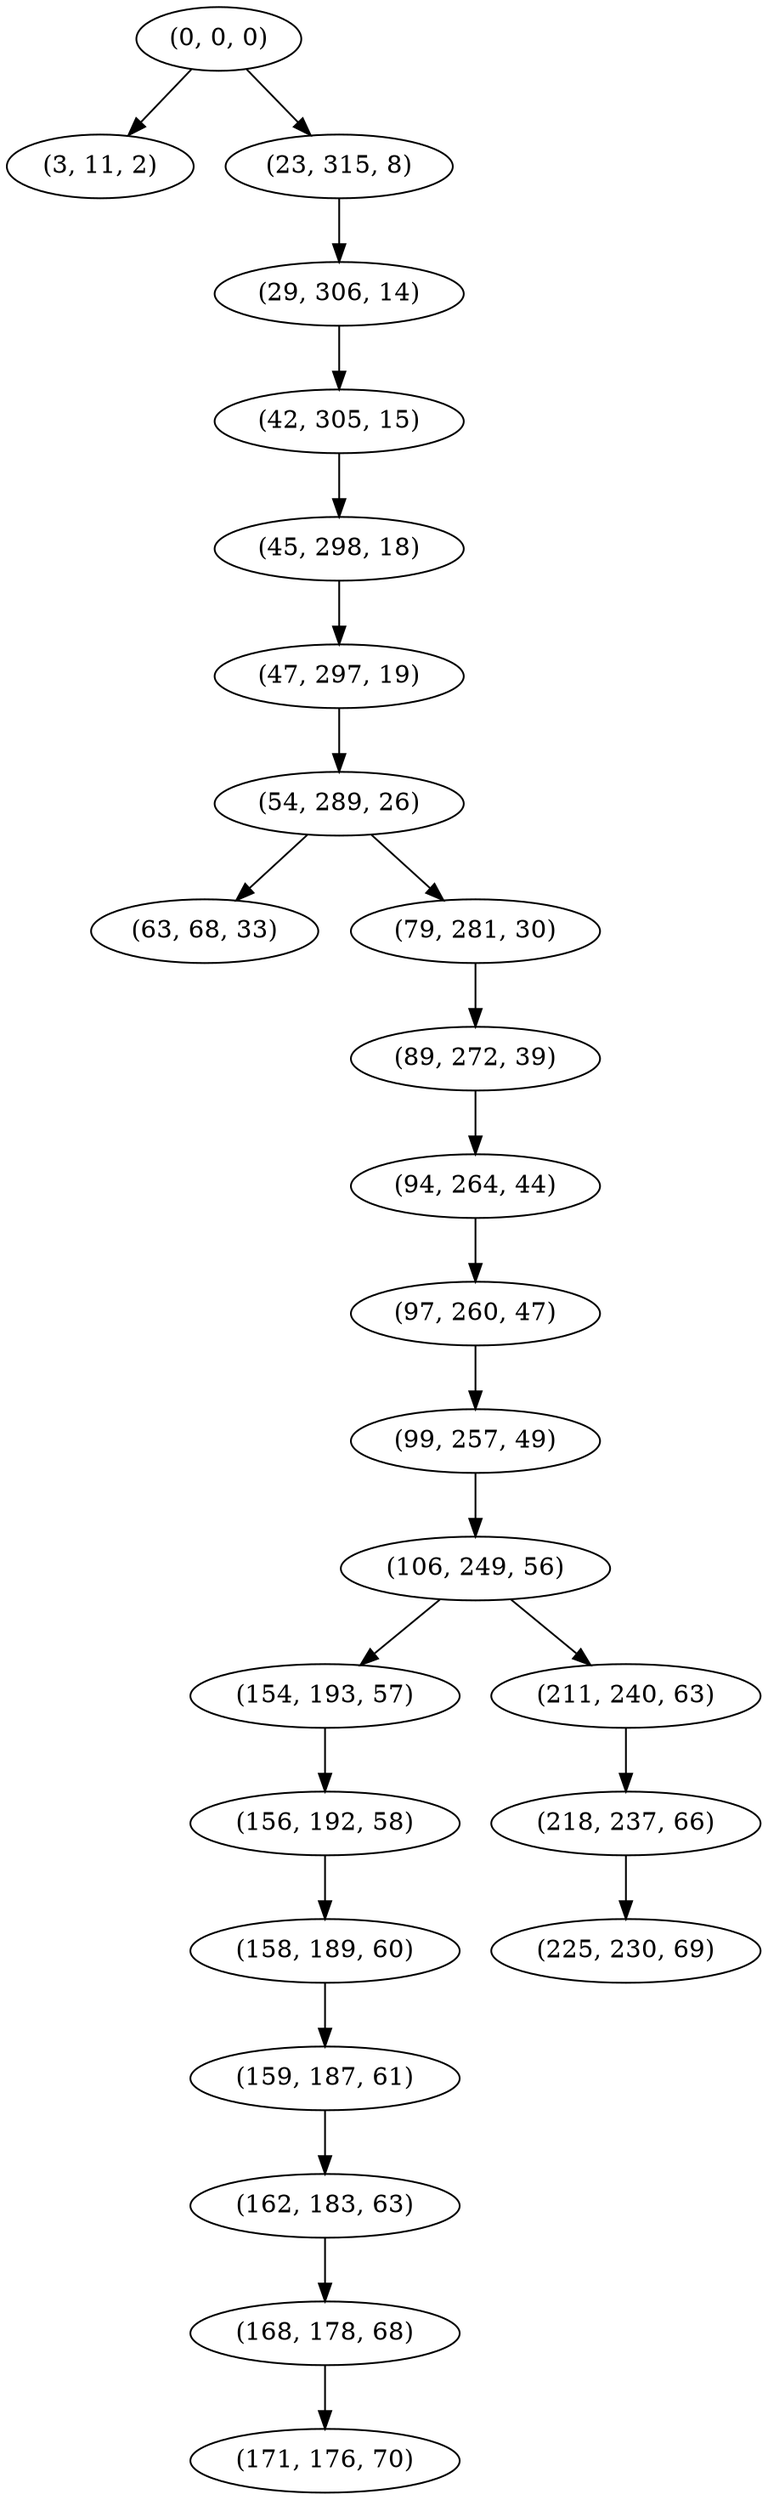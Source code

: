 digraph tree {
    "(0, 0, 0)";
    "(3, 11, 2)";
    "(23, 315, 8)";
    "(29, 306, 14)";
    "(42, 305, 15)";
    "(45, 298, 18)";
    "(47, 297, 19)";
    "(54, 289, 26)";
    "(63, 68, 33)";
    "(79, 281, 30)";
    "(89, 272, 39)";
    "(94, 264, 44)";
    "(97, 260, 47)";
    "(99, 257, 49)";
    "(106, 249, 56)";
    "(154, 193, 57)";
    "(156, 192, 58)";
    "(158, 189, 60)";
    "(159, 187, 61)";
    "(162, 183, 63)";
    "(168, 178, 68)";
    "(171, 176, 70)";
    "(211, 240, 63)";
    "(218, 237, 66)";
    "(225, 230, 69)";
    "(0, 0, 0)" -> "(3, 11, 2)";
    "(0, 0, 0)" -> "(23, 315, 8)";
    "(23, 315, 8)" -> "(29, 306, 14)";
    "(29, 306, 14)" -> "(42, 305, 15)";
    "(42, 305, 15)" -> "(45, 298, 18)";
    "(45, 298, 18)" -> "(47, 297, 19)";
    "(47, 297, 19)" -> "(54, 289, 26)";
    "(54, 289, 26)" -> "(63, 68, 33)";
    "(54, 289, 26)" -> "(79, 281, 30)";
    "(79, 281, 30)" -> "(89, 272, 39)";
    "(89, 272, 39)" -> "(94, 264, 44)";
    "(94, 264, 44)" -> "(97, 260, 47)";
    "(97, 260, 47)" -> "(99, 257, 49)";
    "(99, 257, 49)" -> "(106, 249, 56)";
    "(106, 249, 56)" -> "(154, 193, 57)";
    "(106, 249, 56)" -> "(211, 240, 63)";
    "(154, 193, 57)" -> "(156, 192, 58)";
    "(156, 192, 58)" -> "(158, 189, 60)";
    "(158, 189, 60)" -> "(159, 187, 61)";
    "(159, 187, 61)" -> "(162, 183, 63)";
    "(162, 183, 63)" -> "(168, 178, 68)";
    "(168, 178, 68)" -> "(171, 176, 70)";
    "(211, 240, 63)" -> "(218, 237, 66)";
    "(218, 237, 66)" -> "(225, 230, 69)";
}
